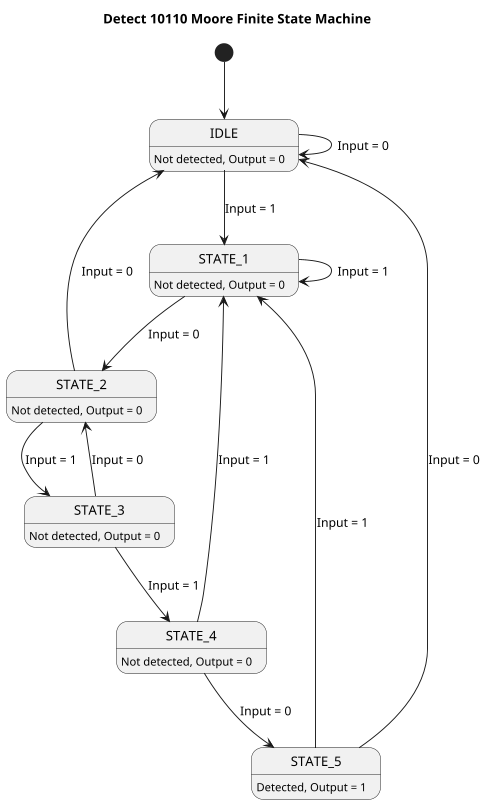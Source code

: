 @startuml FSM-10110-Moore

title "Detect 10110 Moore Finite State Machine"
skinparam dpi 90

[*] --> IDLE
IDLE --> STATE_1: Input = 1
IDLE --> IDLE: Input = 0
STATE_1 --> STATE_2: Input = 0
STATE_1 --> STATE_1: Input = 1
STATE_2 --> IDLE: Input = 0
STATE_2 --> STATE_3: Input = 1
STATE_3 --> STATE_2: Input = 0
STATE_3 --> STATE_4: Input = 1
STATE_4 --> STATE_5: Input = 0
STATE_4 --> STATE_1: Input = 1
STATE_5 --> IDLE: Input = 0
STATE_5 --> STATE_1: Input = 1

IDLE : Not detected, Output = 0
STATE_1 : Not detected, Output = 0
STATE_2 : Not detected, Output = 0
STATE_3 : Not detected, Output = 0
STATE_4 : Not detected, Output = 0
STATE_5 : Detected, Output = 1
@enduml
